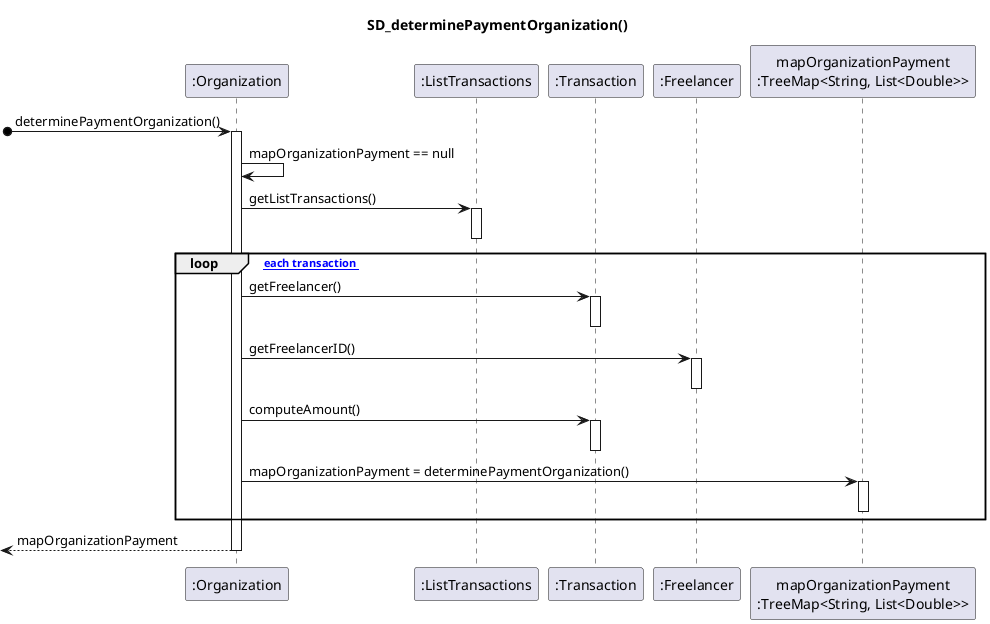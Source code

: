 @startuml
participant ":Organization" as O
participant ":ListTransactions" as L
participant ":Transaction" as TR
participant ":Freelancer" as F
participant "mapOrganizationPayment\n:TreeMap<String, List<Double>>" as M

title SD_determinePaymentOrganization()

[o-> O: determinePaymentOrganization()
activate O
O -> O : mapOrganizationPayment == null
O -> L : getListTransactions()
activate L
deactivate L
loop [ For each transaction ]
O -> TR : getFreelancer()
activate TR
deactivate TR
O -> F : getFreelancerID()
activate F
deactivate F
O -> TR : computeAmount()
activate TR
deactivate TR
O -> M : mapOrganizationPayment = determinePaymentOrganization()
activate M
deactivate M
end loop
[<-- O : mapOrganizationPayment
deactivate O

@enduml
